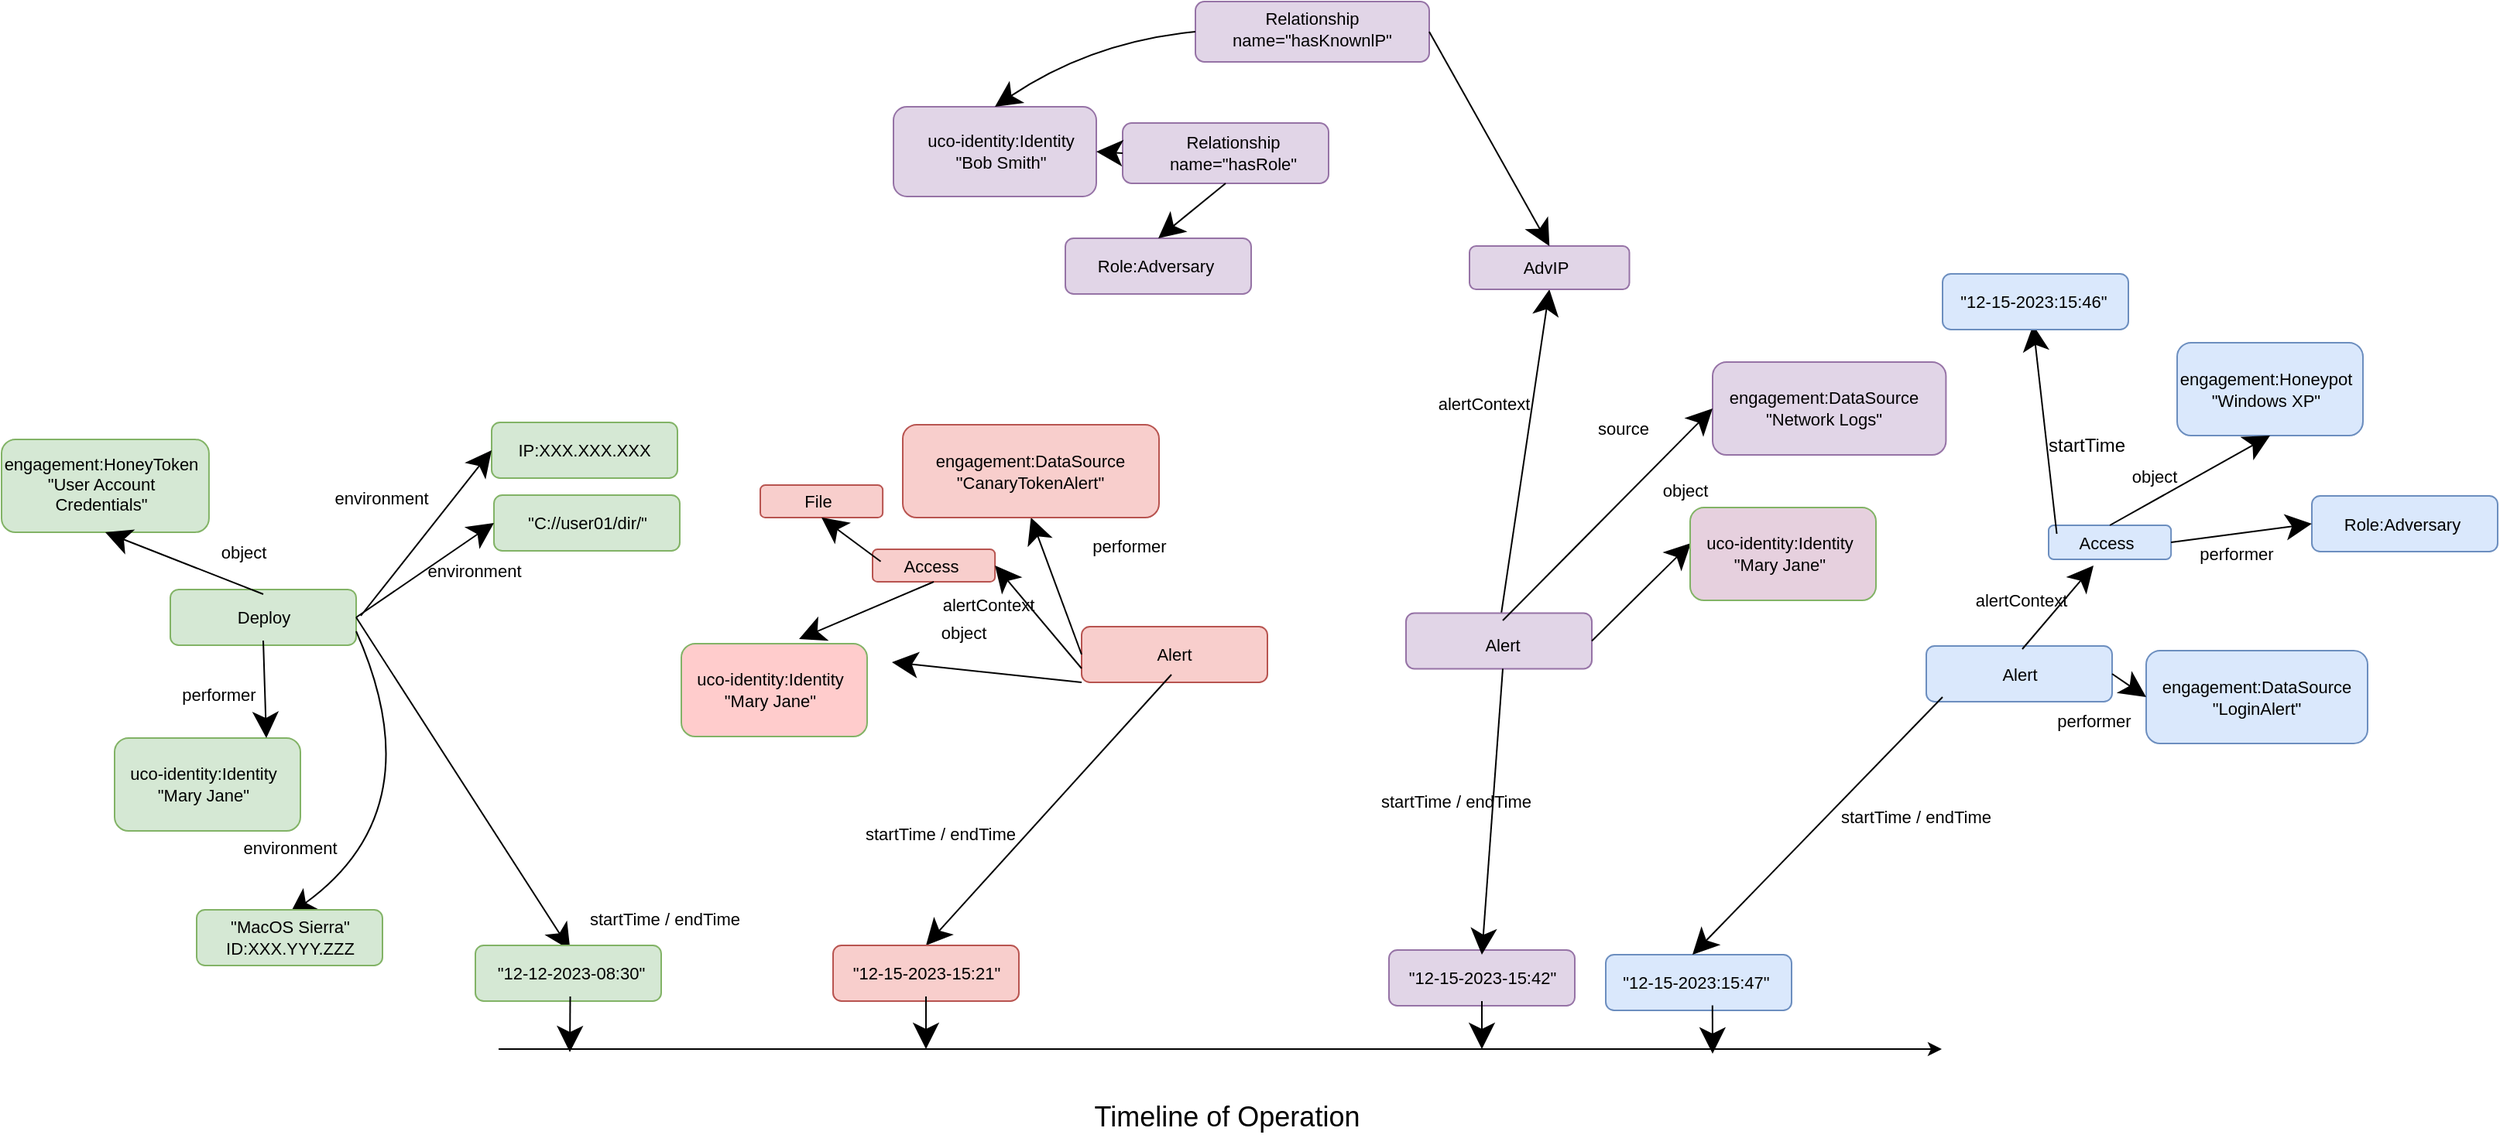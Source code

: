 <mxfile version="20.8.16" type="device"><diagram id="aPZponwk-CAp5cWYtt7y" name="Page-2"><mxGraphModel dx="2090" dy="1339" grid="0" gridSize="10" guides="1" tooltips="1" connect="1" arrows="1" fold="1" page="0" pageScale="1" pageWidth="850" pageHeight="1100" math="0" shadow="0"><root><mxCell id="0"/><mxCell id="1" parent="0"/><mxCell id="P7vZvqW4n4S7l9zOYLdS-189" value="" style="rounded=1;whiteSpace=wrap;html=1;fontSize=11;fillColor=#dae8fc;strokeColor=#6c8ebf;" parent="1" vertex="1"><mxGeometry x="590" y="16.5" width="143" height="60" as="geometry"/></mxCell><mxCell id="P7vZvqW4n4S7l9zOYLdS-193" value="" style="rounded=1;whiteSpace=wrap;html=1;fontSize=11;fillColor=#dae8fc;strokeColor=#6c8ebf;" parent="1" vertex="1"><mxGeometry x="448" y="13.5" width="120" height="36" as="geometry"/></mxCell><mxCell id="P7vZvqW4n4S7l9zOYLdS-76" value="" style="group" parent="1" vertex="1" connectable="0"><mxGeometry x="-795" y="-120" width="144" height="60" as="geometry"/></mxCell><mxCell id="P7vZvqW4n4S7l9zOYLdS-77" value="" style="rounded=1;whiteSpace=wrap;html=1;fontSize=11;fillColor=#d5e8d4;strokeColor=#82b366;" parent="P7vZvqW4n4S7l9zOYLdS-76" vertex="1"><mxGeometry width="133.953" height="60" as="geometry"/></mxCell><mxCell id="P7vZvqW4n4S7l9zOYLdS-78" value="&lt;div&gt;engagement:HoneyToken&lt;/div&gt;&lt;div&gt;&quot;User Account Credentials&quot;&lt;br&gt;&lt;/div&gt;" style="text;html=1;strokeColor=none;fillColor=none;align=center;verticalAlign=middle;whiteSpace=wrap;rounded=0;fontSize=11;" parent="P7vZvqW4n4S7l9zOYLdS-76" vertex="1"><mxGeometry x="8.93" y="15" width="110.512" height="28" as="geometry"/></mxCell><mxCell id="P7vZvqW4n4S7l9zOYLdS-88" value="" style="group" parent="1" vertex="1" connectable="0"><mxGeometry x="-722" y="73" width="129" height="60" as="geometry"/></mxCell><mxCell id="P7vZvqW4n4S7l9zOYLdS-89" value="" style="rounded=1;whiteSpace=wrap;html=1;fontSize=11;fillColor=#d5e8d4;strokeColor=#82b366;" parent="P7vZvqW4n4S7l9zOYLdS-88" vertex="1"><mxGeometry width="120" height="60" as="geometry"/></mxCell><mxCell id="P7vZvqW4n4S7l9zOYLdS-90" value="&lt;div&gt;uco-identity:Identity&lt;/div&gt;&lt;div&gt;&quot;Mary Jane&quot;&lt;br&gt;&lt;/div&gt;" style="text;html=1;strokeColor=none;fillColor=none;align=center;verticalAlign=middle;whiteSpace=wrap;rounded=0;fontSize=11;" parent="P7vZvqW4n4S7l9zOYLdS-88" vertex="1"><mxGeometry x="8" y="15" width="99" height="30" as="geometry"/></mxCell><mxCell id="P7vZvqW4n4S7l9zOYLdS-106" value="" style="rounded=1;whiteSpace=wrap;html=1;fontSize=11;fillColor=#d5e8d4;strokeColor=#82b366;" parent="1" vertex="1"><mxGeometry x="-686" y="-23" width="120" height="36" as="geometry"/></mxCell><mxCell id="P7vZvqW4n4S7l9zOYLdS-107" value="Deploy" style="text;html=1;strokeColor=none;fillColor=none;align=center;verticalAlign=middle;whiteSpace=wrap;rounded=0;fontSize=11;" parent="1" vertex="1"><mxGeometry x="-675.5" y="-20" width="99" height="30" as="geometry"/></mxCell><mxCell id="P7vZvqW4n4S7l9zOYLdS-108" value="" style="endArrow=classic;html=1;rounded=0;fontSize=11;startSize=14;endSize=14;sourcePerimeterSpacing=8;targetPerimeterSpacing=8;curved=1;exitX=0.5;exitY=1;exitDx=0;exitDy=0;entryX=0.5;entryY=0;entryDx=0;entryDy=0;" parent="1" source="P7vZvqW4n4S7l9zOYLdS-107" edge="1"><mxGeometry width="50" height="50" relative="1" as="geometry"><mxPoint x="-771" y="83" as="sourcePoint"/><mxPoint x="-624" y="73" as="targetPoint"/></mxGeometry></mxCell><mxCell id="P7vZvqW4n4S7l9zOYLdS-110" value="performer" style="text;html=1;align=center;verticalAlign=middle;resizable=0;points=[];autosize=1;strokeColor=none;fillColor=none;fontSize=11;" parent="1" vertex="1"><mxGeometry x="-689" y="32" width="68" height="25" as="geometry"/></mxCell><mxCell id="P7vZvqW4n4S7l9zOYLdS-111" value="" style="endArrow=classic;html=1;rounded=0;fontSize=11;startSize=14;endSize=14;sourcePerimeterSpacing=8;targetPerimeterSpacing=8;curved=1;exitX=0.5;exitY=0;exitDx=0;exitDy=0;entryX=0.5;entryY=1;entryDx=0;entryDy=0;" parent="1" source="P7vZvqW4n4S7l9zOYLdS-107" target="P7vZvqW4n4S7l9zOYLdS-77" edge="1"><mxGeometry width="50" height="50" relative="1" as="geometry"><mxPoint x="-616" y="20" as="sourcePoint"/><mxPoint x="-665" y="-145" as="targetPoint"/></mxGeometry></mxCell><mxCell id="P7vZvqW4n4S7l9zOYLdS-112" value="object" style="text;html=1;align=center;verticalAlign=middle;resizable=0;points=[];autosize=1;strokeColor=none;fillColor=none;fontSize=11;" parent="1" vertex="1"><mxGeometry x="-663" y="-60" width="48" height="25" as="geometry"/></mxCell><mxCell id="P7vZvqW4n4S7l9zOYLdS-131" value="" style="rounded=1;whiteSpace=wrap;html=1;fontSize=11;fillColor=#f8cecc;strokeColor=#b85450;" parent="1" vertex="1"><mxGeometry x="-97.5" y="1" width="120" height="36" as="geometry"/></mxCell><mxCell id="P7vZvqW4n4S7l9zOYLdS-132" value="Alert" style="text;html=1;strokeColor=none;fillColor=none;align=center;verticalAlign=middle;whiteSpace=wrap;rounded=0;fontSize=11;" parent="1" vertex="1"><mxGeometry x="-87" y="4" width="99" height="30" as="geometry"/></mxCell><mxCell id="P7vZvqW4n4S7l9zOYLdS-134" value="" style="endArrow=classic;html=1;rounded=0;fontSize=11;startSize=14;endSize=14;sourcePerimeterSpacing=8;targetPerimeterSpacing=8;curved=1;exitX=0;exitY=0.5;exitDx=0;exitDy=0;entryX=0.5;entryY=1;entryDx=0;entryDy=0;" parent="1" source="P7vZvqW4n4S7l9zOYLdS-131" target="P7vZvqW4n4S7l9zOYLdS-137" edge="1"><mxGeometry width="50" height="50" relative="1" as="geometry"><mxPoint x="104.5" y="17" as="sourcePoint"/><mxPoint x="-122.5" y="-32" as="targetPoint"/></mxGeometry></mxCell><mxCell id="P7vZvqW4n4S7l9zOYLdS-135" value="performer" style="text;html=1;align=center;verticalAlign=middle;resizable=0;points=[];autosize=1;strokeColor=none;fillColor=none;fontSize=11;" parent="1" vertex="1"><mxGeometry x="-101.5" y="-64" width="68" height="25" as="geometry"/></mxCell><mxCell id="P7vZvqW4n4S7l9zOYLdS-136" value="" style="group" parent="1" vertex="1" connectable="0"><mxGeometry x="-213" y="-129.5" width="165.5" height="60" as="geometry"/></mxCell><mxCell id="P7vZvqW4n4S7l9zOYLdS-137" value="" style="rounded=1;whiteSpace=wrap;html=1;fontSize=11;fillColor=#f8cecc;strokeColor=#b85450;" parent="P7vZvqW4n4S7l9zOYLdS-136" vertex="1"><mxGeometry width="165.5" height="60" as="geometry"/></mxCell><mxCell id="P7vZvqW4n4S7l9zOYLdS-138" value="&lt;div&gt;engagement:DataSource&lt;/div&gt;&lt;div&gt;&quot;CanaryTokenAlert&quot;&lt;br&gt;&lt;/div&gt;" style="text;html=1;strokeColor=none;fillColor=none;align=center;verticalAlign=middle;whiteSpace=wrap;rounded=0;fontSize=11;" parent="P7vZvqW4n4S7l9zOYLdS-136" vertex="1"><mxGeometry x="27.017" y="15" width="111.459" height="30" as="geometry"/></mxCell><mxCell id="P7vZvqW4n4S7l9zOYLdS-139" value="" style="endArrow=classic;html=1;rounded=0;fontSize=11;startSize=14;endSize=14;sourcePerimeterSpacing=8;targetPerimeterSpacing=8;curved=1;entryX=1;entryY=0.5;entryDx=0;entryDy=0;exitX=0;exitY=1;exitDx=0;exitDy=0;" parent="1" source="P7vZvqW4n4S7l9zOYLdS-131" edge="1"><mxGeometry width="50" height="50" relative="1" as="geometry"><mxPoint x="-59.5" y="-11" as="sourcePoint"/><mxPoint x="-220" y="24" as="targetPoint"/></mxGeometry></mxCell><mxCell id="P7vZvqW4n4S7l9zOYLdS-142" value="object" style="text;html=1;align=center;verticalAlign=middle;resizable=0;points=[];autosize=1;strokeColor=none;fillColor=none;fontSize=11;" parent="1" vertex="1"><mxGeometry x="-198.5" y="-8" width="48" height="25" as="geometry"/></mxCell><mxCell id="P7vZvqW4n4S7l9zOYLdS-165" value="" style="endArrow=classic;html=1;rounded=0;fontSize=11;startSize=14;endSize=14;sourcePerimeterSpacing=8;targetPerimeterSpacing=8;curved=1;entryX=0.5;entryY=1;entryDx=0;entryDy=0;" parent="1" target="P7vZvqW4n4S7l9zOYLdS-159" edge="1"><mxGeometry width="50" height="50" relative="1" as="geometry"><mxPoint x="173" y="-4" as="sourcePoint"/><mxPoint x="668" y="-503" as="targetPoint"/></mxGeometry></mxCell><mxCell id="P7vZvqW4n4S7l9zOYLdS-172" value="alertContext" style="text;html=1;align=center;verticalAlign=middle;resizable=0;points=[];autosize=1;strokeColor=none;fillColor=none;fontSize=11;" parent="1" vertex="1"><mxGeometry x="122" y="-156" width="79" height="25" as="geometry"/></mxCell><mxCell id="P7vZvqW4n4S7l9zOYLdS-113" value="" style="group" parent="1" vertex="1" connectable="0"><mxGeometry x="610" y="-182.5" width="129" height="60" as="geometry"/></mxCell><mxCell id="P7vZvqW4n4S7l9zOYLdS-114" value="" style="rounded=1;whiteSpace=wrap;html=1;fontSize=11;fillColor=#dae8fc;strokeColor=#6c8ebf;" parent="P7vZvqW4n4S7l9zOYLdS-113" vertex="1"><mxGeometry width="120" height="60" as="geometry"/></mxCell><mxCell id="P7vZvqW4n4S7l9zOYLdS-115" value="&lt;div&gt;engagement:Honeypot&lt;/div&gt;&lt;div&gt;&quot;Windows XP&quot;&lt;br&gt;&lt;/div&gt;" style="text;html=1;strokeColor=none;fillColor=none;align=center;verticalAlign=middle;whiteSpace=wrap;rounded=0;fontSize=11;" parent="P7vZvqW4n4S7l9zOYLdS-113" vertex="1"><mxGeometry x="8" y="15" width="99" height="30" as="geometry"/></mxCell><mxCell id="P7vZvqW4n4S7l9zOYLdS-190" value="&lt;div&gt;engagement:DataSource&lt;/div&gt;&lt;div&gt;&quot;LoginAlert&quot;&lt;br&gt;&lt;/div&gt;" style="text;html=1;strokeColor=none;fillColor=none;align=center;verticalAlign=middle;whiteSpace=wrap;rounded=0;fontSize=11;" parent="1" vertex="1"><mxGeometry x="612" y="31.5" width="99" height="30" as="geometry"/></mxCell><mxCell id="P7vZvqW4n4S7l9zOYLdS-195" value="" style="endArrow=classic;html=1;rounded=0;fontSize=11;startSize=14;endSize=14;sourcePerimeterSpacing=8;targetPerimeterSpacing=8;curved=1;exitX=1;exitY=0.5;exitDx=0;exitDy=0;entryX=0;entryY=0.5;entryDx=0;entryDy=0;" parent="1" source="P7vZvqW4n4S7l9zOYLdS-193" target="P7vZvqW4n4S7l9zOYLdS-189" edge="1"><mxGeometry width="50" height="50" relative="1" as="geometry"><mxPoint x="342" y="45.5" as="sourcePoint"/><mxPoint x="424.04" y="97.5" as="targetPoint"/></mxGeometry></mxCell><mxCell id="P7vZvqW4n4S7l9zOYLdS-196" value="" style="endArrow=classic;html=1;rounded=0;fontSize=11;startSize=14;endSize=14;sourcePerimeterSpacing=8;targetPerimeterSpacing=8;curved=1;" parent="1" edge="1"><mxGeometry width="50" height="50" relative="1" as="geometry"><mxPoint x="510" y="15.5" as="sourcePoint"/><mxPoint x="556" y="-38.5" as="targetPoint"/></mxGeometry></mxCell><mxCell id="P7vZvqW4n4S7l9zOYLdS-194" value="Alert" style="text;html=1;strokeColor=none;fillColor=none;align=center;verticalAlign=middle;whiteSpace=wrap;rounded=0;fontSize=11;" parent="1" vertex="1"><mxGeometry x="458.5" y="16.5" width="99" height="30" as="geometry"/></mxCell><mxCell id="P7vZvqW4n4S7l9zOYLdS-199" value="alertContext" style="text;html=1;align=center;verticalAlign=middle;resizable=0;points=[];autosize=1;strokeColor=none;fillColor=none;fontSize=11;" parent="1" vertex="1"><mxGeometry x="469" y="-28.5" width="79" height="25" as="geometry"/></mxCell><mxCell id="P7vZvqW4n4S7l9zOYLdS-205" value="performer" style="text;html=1;align=center;verticalAlign=middle;resizable=0;points=[];autosize=1;strokeColor=none;fillColor=none;fontSize=11;" parent="1" vertex="1"><mxGeometry x="522" y="49.5" width="68" height="25" as="geometry"/></mxCell><mxCell id="P7vZvqW4n4S7l9zOYLdS-209" value="" style="group" parent="1" vertex="1" connectable="0"><mxGeometry x="527" y="-64.5" width="85" height="22" as="geometry"/></mxCell><mxCell id="P7vZvqW4n4S7l9zOYLdS-210" value="" style="rounded=1;whiteSpace=wrap;html=1;fontSize=11;fillColor=#dae8fc;strokeColor=#6c8ebf;" parent="P7vZvqW4n4S7l9zOYLdS-209" vertex="1"><mxGeometry width="79.07" height="22" as="geometry"/></mxCell><mxCell id="P7vZvqW4n4S7l9zOYLdS-211" value="Access" style="text;html=1;strokeColor=none;fillColor=none;align=center;verticalAlign=middle;whiteSpace=wrap;rounded=0;fontSize=11;" parent="P7vZvqW4n4S7l9zOYLdS-209" vertex="1"><mxGeometry x="5.271" y="5.5" width="65.233" height="11" as="geometry"/></mxCell><mxCell id="P7vZvqW4n4S7l9zOYLdS-213" value="" style="endArrow=classic;html=1;rounded=0;fontSize=11;startSize=14;endSize=14;sourcePerimeterSpacing=8;targetPerimeterSpacing=8;curved=1;exitX=0.5;exitY=0;exitDx=0;exitDy=0;entryX=0.5;entryY=1;entryDx=0;entryDy=0;" parent="1" source="P7vZvqW4n4S7l9zOYLdS-210" target="P7vZvqW4n4S7l9zOYLdS-114" edge="1"><mxGeometry width="50" height="50" relative="1" as="geometry"><mxPoint x="520" y="25.5" as="sourcePoint"/><mxPoint x="566" y="-28.5" as="targetPoint"/></mxGeometry></mxCell><mxCell id="P7vZvqW4n4S7l9zOYLdS-214" value="object" style="text;html=1;align=center;verticalAlign=middle;resizable=0;points=[];autosize=1;strokeColor=none;fillColor=none;fontSize=11;" parent="1" vertex="1"><mxGeometry x="571" y="-108.5" width="48" height="25" as="geometry"/></mxCell><mxCell id="P7vZvqW4n4S7l9zOYLdS-215" value="performer" style="text;html=1;align=center;verticalAlign=middle;resizable=0;points=[];autosize=1;strokeColor=none;fillColor=none;fontSize=11;" parent="1" vertex="1"><mxGeometry x="613.5" y="-58.5" width="68" height="25" as="geometry"/></mxCell><mxCell id="P7vZvqW4n4S7l9zOYLdS-217" value="" style="rounded=1;whiteSpace=wrap;html=1;fontSize=11;fillColor=#dae8fc;strokeColor=#6c8ebf;" parent="1" vertex="1"><mxGeometry x="697" y="-83.5" width="120" height="36" as="geometry"/></mxCell><mxCell id="P7vZvqW4n4S7l9zOYLdS-218" value="&lt;div&gt;Role:Adversary&lt;br&gt;&lt;/div&gt;" style="text;html=1;strokeColor=none;fillColor=none;align=center;verticalAlign=middle;whiteSpace=wrap;rounded=0;fontSize=11;" parent="1" vertex="1"><mxGeometry x="706" y="-80.5" width="99" height="30" as="geometry"/></mxCell><mxCell id="P7vZvqW4n4S7l9zOYLdS-219" value="" style="endArrow=classic;html=1;rounded=0;fontSize=11;startSize=14;endSize=14;sourcePerimeterSpacing=8;targetPerimeterSpacing=8;curved=1;entryX=0;entryY=0.5;entryDx=0;entryDy=0;exitX=1;exitY=0.5;exitDx=0;exitDy=0;" parent="1" source="P7vZvqW4n4S7l9zOYLdS-210" target="P7vZvqW4n4S7l9zOYLdS-217" edge="1"><mxGeometry width="50" height="50" relative="1" as="geometry"><mxPoint x="576.535" y="-54.5" as="sourcePoint"/><mxPoint x="680" y="-112.5" as="targetPoint"/></mxGeometry></mxCell><mxCell id="P7vZvqW4n4S7l9zOYLdS-221" value="" style="group" parent="1" vertex="1" connectable="0"><mxGeometry x="-232.5" y="-49" width="85" height="21" as="geometry"/></mxCell><mxCell id="P7vZvqW4n4S7l9zOYLdS-222" value="" style="rounded=1;whiteSpace=wrap;html=1;fontSize=11;fillColor=#f8cecc;strokeColor=#b85450;" parent="P7vZvqW4n4S7l9zOYLdS-221" vertex="1"><mxGeometry width="79.07" height="21" as="geometry"/></mxCell><mxCell id="P7vZvqW4n4S7l9zOYLdS-223" value="Access" style="text;html=1;strokeColor=none;fillColor=none;align=center;verticalAlign=middle;whiteSpace=wrap;rounded=0;fontSize=11;" parent="P7vZvqW4n4S7l9zOYLdS-221" vertex="1"><mxGeometry x="5.271" y="5.25" width="65.233" height="10.5" as="geometry"/></mxCell><mxCell id="P7vZvqW4n4S7l9zOYLdS-224" value="" style="endArrow=classic;html=1;rounded=0;fontSize=11;startSize=14;endSize=14;sourcePerimeterSpacing=8;targetPerimeterSpacing=8;curved=1;exitX=0;exitY=0.75;exitDx=0;exitDy=0;entryX=1;entryY=0.5;entryDx=0;entryDy=0;" parent="1" source="P7vZvqW4n4S7l9zOYLdS-131" target="P7vZvqW4n4S7l9zOYLdS-222" edge="1"><mxGeometry width="50" height="50" relative="1" as="geometry"><mxPoint x="-49" y="-6" as="sourcePoint"/><mxPoint x="-1.5" y="-61" as="targetPoint"/></mxGeometry></mxCell><mxCell id="P7vZvqW4n4S7l9zOYLdS-225" value="alertContext" style="text;html=1;align=center;verticalAlign=middle;resizable=0;points=[];autosize=1;strokeColor=none;fillColor=none;fontSize=11;" parent="1" vertex="1"><mxGeometry x="-197.5" y="-26" width="79" height="25" as="geometry"/></mxCell><mxCell id="P7vZvqW4n4S7l9zOYLdS-226" value="" style="endArrow=classic;html=1;rounded=0;fontSize=11;startSize=14;endSize=14;sourcePerimeterSpacing=8;targetPerimeterSpacing=8;curved=1;exitX=0.5;exitY=1;exitDx=0;exitDy=0;entryX=0.5;entryY=0;entryDx=0;entryDy=0;" parent="1" source="P7vZvqW4n4S7l9zOYLdS-222" edge="1"><mxGeometry width="50" height="50" relative="1" as="geometry"><mxPoint x="-49" y="3" as="sourcePoint"/><mxPoint x="-280" y="9" as="targetPoint"/></mxGeometry></mxCell><mxCell id="P7vZvqW4n4S7l9zOYLdS-228" value="" style="group" parent="1" vertex="1" connectable="0"><mxGeometry x="-305" y="-90.5" width="85" height="21" as="geometry"/></mxCell><mxCell id="P7vZvqW4n4S7l9zOYLdS-229" value="" style="rounded=1;whiteSpace=wrap;html=1;fontSize=11;fillColor=#f8cecc;strokeColor=#b85450;" parent="P7vZvqW4n4S7l9zOYLdS-228" vertex="1"><mxGeometry width="79.07" height="21" as="geometry"/></mxCell><mxCell id="P7vZvqW4n4S7l9zOYLdS-230" value="File" style="text;html=1;strokeColor=none;fillColor=none;align=center;verticalAlign=middle;whiteSpace=wrap;rounded=0;fontSize=11;" parent="P7vZvqW4n4S7l9zOYLdS-228" vertex="1"><mxGeometry x="5.271" y="5.25" width="65.233" height="10.5" as="geometry"/></mxCell><mxCell id="P7vZvqW4n4S7l9zOYLdS-231" value="" style="endArrow=classic;html=1;rounded=0;fontSize=11;startSize=14;endSize=14;sourcePerimeterSpacing=8;targetPerimeterSpacing=8;curved=1;exitX=0;exitY=0.25;exitDx=0;exitDy=0;entryX=0.5;entryY=1;entryDx=0;entryDy=0;" parent="1" source="P7vZvqW4n4S7l9zOYLdS-223" target="P7vZvqW4n4S7l9zOYLdS-229" edge="1"><mxGeometry width="50" height="50" relative="1" as="geometry"><mxPoint x="-182.965" y="-18" as="sourcePoint"/><mxPoint x="-270" y="19" as="targetPoint"/></mxGeometry></mxCell><mxCell id="-eIWVSvZbbvn5DmhgD2t-2" value="" style="endArrow=classic;html=1;rounded=0;fontSize=11;startSize=14;endSize=14;sourcePerimeterSpacing=8;targetPerimeterSpacing=8;curved=1;exitX=1;exitY=0.5;exitDx=0;exitDy=0;entryX=0.5;entryY=0;entryDx=0;entryDy=0;" parent="1" source="P7vZvqW4n4S7l9zOYLdS-106" target="-eIWVSvZbbvn5DmhgD2t-10" edge="1"><mxGeometry width="50" height="50" relative="1" as="geometry"><mxPoint x="-616" y="20" as="sourcePoint"/><mxPoint x="-479" y="50" as="targetPoint"/></mxGeometry></mxCell><mxCell id="-eIWVSvZbbvn5DmhgD2t-3" value="startTime / endTime" style="text;html=1;align=center;verticalAlign=middle;resizable=0;points=[];autosize=1;strokeColor=none;fillColor=none;fontSize=11;" parent="1" vertex="1"><mxGeometry x="-426" y="177" width="117" height="25" as="geometry"/></mxCell><mxCell id="-eIWVSvZbbvn5DmhgD2t-9" value="" style="rounded=1;whiteSpace=wrap;html=1;fontSize=11;fillColor=#d5e8d4;strokeColor=#82b366;" parent="1" vertex="1"><mxGeometry x="-489" y="207" width="120" height="36" as="geometry"/></mxCell><mxCell id="-eIWVSvZbbvn5DmhgD2t-10" value="&quot;12-12-2023-08:30&quot;" style="text;html=1;strokeColor=none;fillColor=none;align=center;verticalAlign=middle;whiteSpace=wrap;rounded=0;fontSize=11;" parent="1" vertex="1"><mxGeometry x="-478.5" y="210" width="101.5" height="30" as="geometry"/></mxCell><mxCell id="-eIWVSvZbbvn5DmhgD2t-11" value="" style="rounded=1;whiteSpace=wrap;html=1;fontSize=11;fillColor=#d5e8d4;strokeColor=#82b366;" parent="1" vertex="1"><mxGeometry x="-478.5" y="-131" width="120" height="36" as="geometry"/></mxCell><mxCell id="-eIWVSvZbbvn5DmhgD2t-12" value="IP:XXX.XXX.XXX" style="text;html=1;strokeColor=none;fillColor=none;align=center;verticalAlign=middle;whiteSpace=wrap;rounded=0;fontSize=11;" parent="1" vertex="1"><mxGeometry x="-468" y="-128" width="99" height="30" as="geometry"/></mxCell><mxCell id="-eIWVSvZbbvn5DmhgD2t-13" value="" style="endArrow=classic;html=1;rounded=0;fontSize=11;startSize=14;endSize=14;sourcePerimeterSpacing=8;targetPerimeterSpacing=8;curved=1;entryX=0;entryY=0.5;entryDx=0;entryDy=0;" parent="1" target="-eIWVSvZbbvn5DmhgD2t-11" edge="1"><mxGeometry width="50" height="50" relative="1" as="geometry"><mxPoint x="-563" y="-6" as="sourcePoint"/><mxPoint x="-440" y="67" as="targetPoint"/></mxGeometry></mxCell><mxCell id="-eIWVSvZbbvn5DmhgD2t-14" value="environment" style="text;html=1;align=center;verticalAlign=middle;resizable=0;points=[];autosize=1;strokeColor=none;fillColor=none;fontSize=11;" parent="1" vertex="1"><mxGeometry x="-590" y="-95" width="80" height="25" as="geometry"/></mxCell><mxCell id="-eIWVSvZbbvn5DmhgD2t-16" value="" style="rounded=1;whiteSpace=wrap;html=1;fontSize=11;fillColor=#d5e8d4;strokeColor=#82b366;" parent="1" vertex="1"><mxGeometry x="-477" y="-84" width="120" height="36" as="geometry"/></mxCell><mxCell id="-eIWVSvZbbvn5DmhgD2t-17" value="&quot;C://user01/dir/&quot;" style="text;html=1;strokeColor=none;fillColor=none;align=center;verticalAlign=middle;whiteSpace=wrap;rounded=0;fontSize=11;" parent="1" vertex="1"><mxGeometry x="-466.5" y="-81" width="99" height="30" as="geometry"/></mxCell><mxCell id="-eIWVSvZbbvn5DmhgD2t-18" value="" style="endArrow=classic;html=1;rounded=0;fontSize=11;startSize=14;endSize=14;sourcePerimeterSpacing=8;targetPerimeterSpacing=8;curved=1;entryX=0;entryY=0.5;entryDx=0;entryDy=0;exitX=1;exitY=0.5;exitDx=0;exitDy=0;" parent="1" source="P7vZvqW4n4S7l9zOYLdS-106" target="-eIWVSvZbbvn5DmhgD2t-16" edge="1"><mxGeometry width="50" height="50" relative="1" as="geometry"><mxPoint x="-553" y="4" as="sourcePoint"/><mxPoint x="-468.5" y="-103" as="targetPoint"/></mxGeometry></mxCell><mxCell id="-eIWVSvZbbvn5DmhgD2t-19" value="environment" style="text;html=1;align=center;verticalAlign=middle;resizable=0;points=[];autosize=1;strokeColor=none;fillColor=none;fontSize=11;" parent="1" vertex="1"><mxGeometry x="-530" y="-48" width="80" height="25" as="geometry"/></mxCell><mxCell id="-eIWVSvZbbvn5DmhgD2t-21" value="" style="endArrow=classic;html=1;rounded=0;fontSize=11;startSize=14;endSize=14;targetPerimeterSpacing=8;curved=1;exitX=1;exitY=0.75;exitDx=0;exitDy=0;startArrow=none;entryX=0.5;entryY=0;entryDx=0;entryDy=0;" parent="1" source="P7vZvqW4n4S7l9zOYLdS-106" target="-eIWVSvZbbvn5DmhgD2t-26" edge="1"><mxGeometry width="50" height="50" relative="1" as="geometry"><mxPoint x="-556" y="5" as="sourcePoint"/><mxPoint x="-504" y="111" as="targetPoint"/><Array as="points"><mxPoint x="-515" y="119"/></Array></mxGeometry></mxCell><mxCell id="-eIWVSvZbbvn5DmhgD2t-25" value="" style="rounded=1;whiteSpace=wrap;html=1;fontSize=11;fillColor=#d5e8d4;strokeColor=#82b366;" parent="1" vertex="1"><mxGeometry x="-669" y="184" width="120" height="36" as="geometry"/></mxCell><mxCell id="-eIWVSvZbbvn5DmhgD2t-26" value="&lt;div&gt;&quot;MacOS Sierra&quot;&lt;/div&gt;&lt;div&gt;ID:XXX.YYY.ZZZ&lt;br&gt;&lt;/div&gt;" style="text;html=1;strokeColor=none;fillColor=none;align=center;verticalAlign=middle;whiteSpace=wrap;rounded=0;fontSize=11;" parent="1" vertex="1"><mxGeometry x="-658.5" y="187" width="99" height="30" as="geometry"/></mxCell><mxCell id="-eIWVSvZbbvn5DmhgD2t-27" value="environment" style="text;html=1;align=center;verticalAlign=middle;resizable=0;points=[];autosize=1;strokeColor=none;fillColor=none;fontSize=11;" parent="1" vertex="1"><mxGeometry x="-649" y="131" width="80" height="25" as="geometry"/></mxCell><mxCell id="-eIWVSvZbbvn5DmhgD2t-30" value="startTime / endTime" style="text;html=1;align=center;verticalAlign=middle;resizable=0;points=[];autosize=1;strokeColor=none;fillColor=none;fontSize=11;" parent="1" vertex="1"><mxGeometry x="-247.5" y="122" width="117" height="25" as="geometry"/></mxCell><mxCell id="-eIWVSvZbbvn5DmhgD2t-31" value="" style="endArrow=classic;html=1;rounded=0;fontSize=11;startSize=14;endSize=14;sourcePerimeterSpacing=8;targetPerimeterSpacing=8;curved=1;entryX=0.5;entryY=0;entryDx=0;entryDy=0;" parent="1" target="-eIWVSvZbbvn5DmhgD2t-35" edge="1"><mxGeometry width="50" height="50" relative="1" as="geometry"><mxPoint x="-39.5" y="32" as="sourcePoint"/><mxPoint x="-26.5" y="67" as="targetPoint"/></mxGeometry></mxCell><mxCell id="-eIWVSvZbbvn5DmhgD2t-35" value="" style="rounded=1;whiteSpace=wrap;html=1;fontSize=11;fillColor=#f8cecc;strokeColor=#b85450;" parent="1" vertex="1"><mxGeometry x="-258" y="207" width="120" height="36" as="geometry"/></mxCell><mxCell id="-eIWVSvZbbvn5DmhgD2t-36" value="&quot;12-15-2023-15:21&quot;" style="text;html=1;strokeColor=none;fillColor=none;align=center;verticalAlign=middle;whiteSpace=wrap;rounded=0;fontSize=11;" parent="1" vertex="1"><mxGeometry x="-247.5" y="210" width="99" height="30" as="geometry"/></mxCell><mxCell id="P7vZvqW4n4S7l9zOYLdS-65" value="" style="group" parent="1" vertex="1" connectable="0"><mxGeometry x="-71" y="-324.5" width="133" height="39" as="geometry"/></mxCell><mxCell id="P7vZvqW4n4S7l9zOYLdS-66" value="" style="rounded=1;whiteSpace=wrap;html=1;fontSize=11;fillColor=#e1d5e7;strokeColor=#9673a6;" parent="P7vZvqW4n4S7l9zOYLdS-65" vertex="1"><mxGeometry width="133" height="39" as="geometry"/></mxCell><mxCell id="P7vZvqW4n4S7l9zOYLdS-67" value="&lt;div&gt;Relationship&lt;/div&gt;&lt;div&gt;name=&quot;hasRole&quot;&lt;br&gt;&lt;/div&gt;" style="text;html=1;strokeColor=none;fillColor=none;align=center;verticalAlign=middle;whiteSpace=wrap;rounded=0;fontSize=11;" parent="P7vZvqW4n4S7l9zOYLdS-65" vertex="1"><mxGeometry x="20" y="10.95" width="103" height="17.1" as="geometry"/></mxCell><mxCell id="P7vZvqW4n4S7l9zOYLdS-69" value="" style="rounded=1;whiteSpace=wrap;html=1;fontSize=11;fillColor=#e1d5e7;strokeColor=#9673a6;" parent="1" vertex="1"><mxGeometry x="-108" y="-250" width="120" height="36" as="geometry"/></mxCell><mxCell id="P7vZvqW4n4S7l9zOYLdS-70" value="&lt;div&gt;Role:Adversary&lt;br&gt;&lt;/div&gt;" style="text;html=1;strokeColor=none;fillColor=none;align=center;verticalAlign=middle;whiteSpace=wrap;rounded=0;fontSize=11;" parent="1" vertex="1"><mxGeometry x="-99" y="-247" width="99" height="30" as="geometry"/></mxCell><mxCell id="P7vZvqW4n4S7l9zOYLdS-71" value="" style="group" parent="1" vertex="1" connectable="0"><mxGeometry x="-219" y="-335" width="131" height="60" as="geometry"/></mxCell><mxCell id="P7vZvqW4n4S7l9zOYLdS-72" value="" style="rounded=1;whiteSpace=wrap;html=1;fontSize=11;fillColor=#e1d5e7;strokeColor=#9673a6;" parent="P7vZvqW4n4S7l9zOYLdS-71" vertex="1"><mxGeometry width="131" height="58" as="geometry"/></mxCell><mxCell id="P7vZvqW4n4S7l9zOYLdS-73" value="&lt;div&gt;uco-identity:Identity&lt;/div&gt;&lt;div&gt;&quot;Bob Smith&quot;&lt;br&gt;&lt;/div&gt;" style="text;html=1;strokeColor=none;fillColor=none;align=center;verticalAlign=middle;whiteSpace=wrap;rounded=0;fontSize=11;" parent="P7vZvqW4n4S7l9zOYLdS-71" vertex="1"><mxGeometry x="20" y="14" width="99" height="30" as="geometry"/></mxCell><mxCell id="P7vZvqW4n4S7l9zOYLdS-74" value="" style="endArrow=classic;html=1;rounded=0;fontSize=11;startSize=14;endSize=14;sourcePerimeterSpacing=8;targetPerimeterSpacing=8;curved=1;exitX=0;exitY=0.5;exitDx=0;exitDy=0;entryX=1;entryY=0.5;entryDx=0;entryDy=0;" parent="1" source="P7vZvqW4n4S7l9zOYLdS-66" target="P7vZvqW4n4S7l9zOYLdS-72" edge="1"><mxGeometry width="50" height="50" relative="1" as="geometry"><mxPoint x="255" y="-147" as="sourcePoint"/><mxPoint x="190" y="-101" as="targetPoint"/></mxGeometry></mxCell><mxCell id="P7vZvqW4n4S7l9zOYLdS-75" value="" style="endArrow=classic;html=1;rounded=0;fontSize=11;startSize=14;endSize=14;sourcePerimeterSpacing=8;targetPerimeterSpacing=8;curved=1;exitX=0.5;exitY=1;exitDx=0;exitDy=0;entryX=0.5;entryY=0;entryDx=0;entryDy=0;" parent="1" source="P7vZvqW4n4S7l9zOYLdS-66" target="P7vZvqW4n4S7l9zOYLdS-69" edge="1"><mxGeometry width="50" height="50" relative="1" as="geometry"><mxPoint x="265" y="-137" as="sourcePoint"/><mxPoint x="200" y="-91" as="targetPoint"/></mxGeometry></mxCell><mxCell id="P7vZvqW4n4S7l9zOYLdS-158" value="" style="group" parent="1" vertex="1" connectable="0"><mxGeometry x="153" y="-245" width="111" height="28" as="geometry"/></mxCell><mxCell id="P7vZvqW4n4S7l9zOYLdS-159" value="" style="rounded=1;whiteSpace=wrap;html=1;fontSize=11;fillColor=#e1d5e7;strokeColor=#9673a6;" parent="P7vZvqW4n4S7l9zOYLdS-158" vertex="1"><mxGeometry width="103.256" height="28" as="geometry"/></mxCell><mxCell id="P7vZvqW4n4S7l9zOYLdS-160" value="AdvIP" style="text;html=1;strokeColor=none;fillColor=none;align=center;verticalAlign=middle;whiteSpace=wrap;rounded=0;fontSize=11;" parent="P7vZvqW4n4S7l9zOYLdS-158" vertex="1"><mxGeometry x="6.88" y="7" width="85.12" height="14" as="geometry"/></mxCell><mxCell id="P7vZvqW4n4S7l9zOYLdS-175" value="" style="group" parent="1" vertex="1" connectable="0"><mxGeometry x="-24" y="-403" width="151" height="39" as="geometry"/></mxCell><mxCell id="P7vZvqW4n4S7l9zOYLdS-176" value="" style="rounded=1;whiteSpace=wrap;html=1;fontSize=11;fillColor=#e1d5e7;strokeColor=#9673a6;" parent="P7vZvqW4n4S7l9zOYLdS-175" vertex="1"><mxGeometry width="151" height="39" as="geometry"/></mxCell><mxCell id="P7vZvqW4n4S7l9zOYLdS-177" value="&lt;div&gt;Relationship&lt;/div&gt;&lt;div&gt;name=&quot;hasKnownlP&quot;&lt;br&gt;&lt;/div&gt;" style="text;html=1;strokeColor=none;fillColor=none;align=center;verticalAlign=middle;whiteSpace=wrap;rounded=0;fontSize=11;" parent="P7vZvqW4n4S7l9zOYLdS-175" vertex="1"><mxGeometry x="24" y="9" width="103" height="17.1" as="geometry"/></mxCell><mxCell id="P7vZvqW4n4S7l9zOYLdS-182" value="" style="endArrow=classic;html=1;rounded=0;fontSize=11;startSize=14;endSize=14;sourcePerimeterSpacing=8;targetPerimeterSpacing=8;curved=1;exitX=0;exitY=0.5;exitDx=0;exitDy=0;entryX=0.5;entryY=0;entryDx=0;entryDy=0;" parent="1" source="P7vZvqW4n4S7l9zOYLdS-176" target="P7vZvqW4n4S7l9zOYLdS-72" edge="1"><mxGeometry width="50" height="50" relative="1" as="geometry"><mxPoint x="292" y="-220" as="sourcePoint"/><mxPoint x="-49" y="-311" as="targetPoint"/><Array as="points"><mxPoint x="-91" y="-377"/></Array></mxGeometry></mxCell><mxCell id="P7vZvqW4n4S7l9zOYLdS-183" value="" style="endArrow=classic;html=1;rounded=0;fontSize=11;startSize=14;endSize=14;sourcePerimeterSpacing=8;targetPerimeterSpacing=8;curved=1;exitX=1;exitY=0.5;exitDx=0;exitDy=0;entryX=0.5;entryY=0;entryDx=0;entryDy=0;" parent="1" source="P7vZvqW4n4S7l9zOYLdS-176" target="P7vZvqW4n4S7l9zOYLdS-159" edge="1"><mxGeometry width="50" height="50" relative="1" as="geometry"><mxPoint x="110.5" y="-340" as="sourcePoint"/><mxPoint x="256" y="-367" as="targetPoint"/></mxGeometry></mxCell><mxCell id="P7vZvqW4n4S7l9zOYLdS-149" value="" style="rounded=1;whiteSpace=wrap;html=1;fontSize=11;fillColor=#e1d5e7;strokeColor=#9673a6;" parent="1" vertex="1"><mxGeometry x="112" y="-7.79" width="120" height="36" as="geometry"/></mxCell><mxCell id="P7vZvqW4n4S7l9zOYLdS-161" value="" style="group" parent="1" vertex="1" connectable="0"><mxGeometry x="310" y="-170" width="162" height="60" as="geometry"/></mxCell><mxCell id="P7vZvqW4n4S7l9zOYLdS-162" value="" style="rounded=1;whiteSpace=wrap;html=1;fontSize=11;fillColor=#e1d5e7;strokeColor=#9673a6;" parent="P7vZvqW4n4S7l9zOYLdS-161" vertex="1"><mxGeometry width="150.698" height="60" as="geometry"/></mxCell><mxCell id="P7vZvqW4n4S7l9zOYLdS-163" value="&lt;div&gt;engagement:DataSource&lt;/div&gt;&lt;div&gt;&quot;Network Logs&quot;&lt;br&gt;&lt;/div&gt;" style="text;html=1;strokeColor=none;fillColor=none;align=center;verticalAlign=middle;whiteSpace=wrap;rounded=0;fontSize=11;" parent="P7vZvqW4n4S7l9zOYLdS-161" vertex="1"><mxGeometry x="10.047" y="15" width="124.326" height="30" as="geometry"/></mxCell><mxCell id="P7vZvqW4n4S7l9zOYLdS-164" value="" style="endArrow=classic;html=1;rounded=0;fontSize=11;startSize=14;endSize=14;sourcePerimeterSpacing=8;targetPerimeterSpacing=8;curved=1;entryX=0;entryY=0.5;entryDx=0;entryDy=0;exitX=0.5;exitY=0;exitDx=0;exitDy=0;" parent="1" source="P7vZvqW4n4S7l9zOYLdS-150" target="P7vZvqW4n4S7l9zOYLdS-162" edge="1"><mxGeometry width="50" height="50" relative="1" as="geometry"><mxPoint x="282" y="-230" as="sourcePoint"/><mxPoint x="289" y="-188" as="targetPoint"/></mxGeometry></mxCell><mxCell id="P7vZvqW4n4S7l9zOYLdS-170" value="" style="endArrow=classic;html=1;rounded=0;fontSize=11;startSize=14;endSize=14;sourcePerimeterSpacing=8;targetPerimeterSpacing=8;curved=1;entryX=0;entryY=0.5;entryDx=0;entryDy=0;exitX=1;exitY=0.5;exitDx=0;exitDy=0;" parent="1" source="P7vZvqW4n4S7l9zOYLdS-149" edge="1"><mxGeometry width="50" height="50" relative="1" as="geometry"><mxPoint x="289" y="-218" as="sourcePoint"/><mxPoint x="296" y="-53" as="targetPoint"/></mxGeometry></mxCell><mxCell id="P7vZvqW4n4S7l9zOYLdS-173" value="source" style="text;html=1;align=center;verticalAlign=middle;resizable=0;points=[];autosize=1;strokeColor=none;fillColor=none;fontSize=11;" parent="1" vertex="1"><mxGeometry x="226" y="-140" width="52" height="25" as="geometry"/></mxCell><mxCell id="P7vZvqW4n4S7l9zOYLdS-174" value="object" style="text;html=1;align=center;verticalAlign=middle;resizable=0;points=[];autosize=1;strokeColor=none;fillColor=none;fontSize=11;" parent="1" vertex="1"><mxGeometry x="268" y="-100" width="48" height="25" as="geometry"/></mxCell><mxCell id="P7vZvqW4n4S7l9zOYLdS-150" value="Alert" style="text;html=1;strokeColor=none;fillColor=none;align=center;verticalAlign=middle;whiteSpace=wrap;rounded=0;fontSize=11;" parent="1" vertex="1"><mxGeometry x="123" y="-3" width="103" height="31.21" as="geometry"/></mxCell><mxCell id="-eIWVSvZbbvn5DmhgD2t-39" value="" style="rounded=1;whiteSpace=wrap;html=1;fontSize=11;fillColor=#e1d5e7;strokeColor=#9673a6;" parent="1" vertex="1"><mxGeometry x="101" y="210" width="120" height="36" as="geometry"/></mxCell><mxCell id="-eIWVSvZbbvn5DmhgD2t-40" value="&quot;12-15-2023-15:42&quot;" style="text;html=1;strokeColor=none;fillColor=none;align=center;verticalAlign=middle;whiteSpace=wrap;rounded=0;fontSize=11;" parent="1" vertex="1"><mxGeometry x="111.5" y="213" width="99" height="30" as="geometry"/></mxCell><mxCell id="-eIWVSvZbbvn5DmhgD2t-41" value="" style="endArrow=classic;html=1;rounded=0;fontSize=11;startSize=14;endSize=14;sourcePerimeterSpacing=8;targetPerimeterSpacing=8;curved=1;entryX=0.5;entryY=0;entryDx=0;entryDy=0;exitX=0.5;exitY=1;exitDx=0;exitDy=0;" parent="1" source="P7vZvqW4n4S7l9zOYLdS-150" target="-eIWVSvZbbvn5DmhgD2t-40" edge="1"><mxGeometry width="50" height="50" relative="1" as="geometry"><mxPoint x="-29.5" y="42" as="sourcePoint"/><mxPoint x="-188" y="217" as="targetPoint"/></mxGeometry></mxCell><mxCell id="-eIWVSvZbbvn5DmhgD2t-43" value="startTime / endTime" style="text;html=1;align=center;verticalAlign=middle;resizable=0;points=[];autosize=1;strokeColor=none;fillColor=none;fontSize=11;" parent="1" vertex="1"><mxGeometry x="85" y="101" width="117" height="25" as="geometry"/></mxCell><mxCell id="-eIWVSvZbbvn5DmhgD2t-45" value="" style="rounded=1;whiteSpace=wrap;html=1;fontSize=11;fillColor=#dae8fc;strokeColor=#6c8ebf;" parent="1" vertex="1"><mxGeometry x="241" y="213" width="120" height="36" as="geometry"/></mxCell><mxCell id="-eIWVSvZbbvn5DmhgD2t-46" value="&quot;12-15-2023:15:47&quot;" style="text;html=1;strokeColor=none;fillColor=none;align=center;verticalAlign=middle;whiteSpace=wrap;rounded=0;fontSize=11;" parent="1" vertex="1"><mxGeometry x="250" y="216" width="99" height="30" as="geometry"/></mxCell><mxCell id="-eIWVSvZbbvn5DmhgD2t-47" value="" style="endArrow=classic;html=1;rounded=0;fontSize=11;startSize=14;endSize=14;sourcePerimeterSpacing=8;targetPerimeterSpacing=8;curved=1;exitX=0;exitY=1;exitDx=0;exitDy=0;" parent="1" source="P7vZvqW4n4S7l9zOYLdS-194" edge="1"><mxGeometry width="50" height="50" relative="1" as="geometry"><mxPoint x="498.5" y="28.21" as="sourcePoint"/><mxPoint x="297" y="213" as="targetPoint"/></mxGeometry></mxCell><mxCell id="-eIWVSvZbbvn5DmhgD2t-48" value="startTime / endTime" style="text;html=1;align=center;verticalAlign=middle;resizable=0;points=[];autosize=1;strokeColor=none;fillColor=none;fontSize=11;" parent="1" vertex="1"><mxGeometry x="382" y="111" width="117" height="25" as="geometry"/></mxCell><mxCell id="-eIWVSvZbbvn5DmhgD2t-49" value="" style="endArrow=classic;html=1;rounded=0;fontSize=11;startSize=14;endSize=14;sourcePerimeterSpacing=8;targetPerimeterSpacing=8;curved=1;exitX=0;exitY=0;exitDx=0;exitDy=0;entryX=0.5;entryY=1;entryDx=0;entryDy=0;" parent="1" source="P7vZvqW4n4S7l9zOYLdS-211" target="-eIWVSvZbbvn5DmhgD2t-52" edge="1"><mxGeometry width="50" height="50" relative="1" as="geometry"><mxPoint x="646.5" y="-315.25" as="sourcePoint"/><mxPoint x="516" y="-149" as="targetPoint"/></mxGeometry></mxCell><mxCell id="-eIWVSvZbbvn5DmhgD2t-50" value="startTime" style="text;whiteSpace=wrap;html=1;" parent="1" vertex="1"><mxGeometry x="524.997" y="-129.504" width="131" height="36" as="geometry"/></mxCell><mxCell id="-eIWVSvZbbvn5DmhgD2t-51" value="" style="rounded=1;whiteSpace=wrap;html=1;fontSize=11;fillColor=#dae8fc;strokeColor=#6c8ebf;" parent="1" vertex="1"><mxGeometry x="458.5" y="-227" width="120" height="36" as="geometry"/></mxCell><mxCell id="-eIWVSvZbbvn5DmhgD2t-52" value="&quot;12-15-2023:15:46&quot;" style="text;html=1;strokeColor=none;fillColor=none;align=center;verticalAlign=middle;whiteSpace=wrap;rounded=0;fontSize=11;" parent="1" vertex="1"><mxGeometry x="467.5" y="-224" width="99" height="30" as="geometry"/></mxCell><mxCell id="-eIWVSvZbbvn5DmhgD2t-53" value="" style="endArrow=classic;html=1;rounded=0;" parent="1" edge="1"><mxGeometry width="50" height="50" relative="1" as="geometry"><mxPoint x="-474" y="274" as="sourcePoint"/><mxPoint x="458" y="274" as="targetPoint"/></mxGeometry></mxCell><mxCell id="-eIWVSvZbbvn5DmhgD2t-54" value="&lt;font style=&quot;font-size: 18px;&quot;&gt;Timeline of Operation&lt;br&gt;&lt;/font&gt;" style="text;html=1;align=center;verticalAlign=middle;resizable=0;points=[];autosize=1;strokeColor=none;fillColor=none;fontSize=11;" parent="1" vertex="1"><mxGeometry x="-99.5" y="301" width="190" height="34" as="geometry"/></mxCell><mxCell id="-eIWVSvZbbvn5DmhgD2t-56" value="" style="endArrow=classic;html=1;rounded=0;fontSize=11;startSize=14;endSize=14;sourcePerimeterSpacing=8;targetPerimeterSpacing=8;curved=1;exitX=0.5;exitY=1;exitDx=0;exitDy=0;" parent="1" source="-eIWVSvZbbvn5DmhgD2t-10" edge="1"><mxGeometry width="50" height="50" relative="1" as="geometry"><mxPoint x="-627" y="10.0" as="sourcePoint"/><mxPoint x="-428" y="276" as="targetPoint"/></mxGeometry></mxCell><mxCell id="-eIWVSvZbbvn5DmhgD2t-57" value="" style="endArrow=classic;html=1;rounded=0;fontSize=11;startSize=14;endSize=14;sourcePerimeterSpacing=8;targetPerimeterSpacing=8;curved=1;exitX=0.5;exitY=1;exitDx=0;exitDy=0;" parent="1" source="-eIWVSvZbbvn5DmhgD2t-36" edge="1"><mxGeometry width="50" height="50" relative="1" as="geometry"><mxPoint x="-29.5" y="42" as="sourcePoint"/><mxPoint x="-198" y="274" as="targetPoint"/></mxGeometry></mxCell><mxCell id="-eIWVSvZbbvn5DmhgD2t-58" value="" style="endArrow=classic;html=1;rounded=0;fontSize=11;startSize=14;endSize=14;sourcePerimeterSpacing=8;targetPerimeterSpacing=8;curved=1;exitX=0.5;exitY=1;exitDx=0;exitDy=0;" parent="1" source="-eIWVSvZbbvn5DmhgD2t-40" edge="1"><mxGeometry width="50" height="50" relative="1" as="geometry"><mxPoint x="-19.5" y="52" as="sourcePoint"/><mxPoint x="161" y="274" as="targetPoint"/></mxGeometry></mxCell><mxCell id="-eIWVSvZbbvn5DmhgD2t-59" value="" style="endArrow=classic;html=1;rounded=0;fontSize=11;startSize=14;endSize=14;sourcePerimeterSpacing=8;targetPerimeterSpacing=8;curved=1;exitX=0.605;exitY=0.99;exitDx=0;exitDy=0;exitPerimeter=0;" parent="1" source="-eIWVSvZbbvn5DmhgD2t-46" edge="1"><mxGeometry width="50" height="50" relative="1" as="geometry"><mxPoint x="-9.5" y="62" as="sourcePoint"/><mxPoint x="310" y="277" as="targetPoint"/></mxGeometry></mxCell><mxCell id="CFoojE6B1-LBFZMyO7DD-2" value="" style="rounded=1;whiteSpace=wrap;html=1;fontSize=11;fillColor=#E6D0DE;strokeColor=#82b366;" vertex="1" parent="1"><mxGeometry x="295.5" y="-76" width="120" height="60" as="geometry"/></mxCell><mxCell id="CFoojE6B1-LBFZMyO7DD-3" value="&lt;div&gt;uco-identity:Identity&lt;/div&gt;&lt;div&gt;&quot;Mary Jane&quot;&lt;br&gt;&lt;/div&gt;" style="text;html=1;strokeColor=none;fillColor=none;align=center;verticalAlign=middle;whiteSpace=wrap;rounded=0;fontSize=11;" vertex="1" parent="1"><mxGeometry x="303.5" y="-61" width="99" height="30" as="geometry"/></mxCell><mxCell id="CFoojE6B1-LBFZMyO7DD-4" value="" style="group" vertex="1" connectable="0" parent="1"><mxGeometry x="-356" y="52" width="129" height="60" as="geometry"/></mxCell><mxCell id="CFoojE6B1-LBFZMyO7DD-5" value="" style="rounded=1;whiteSpace=wrap;html=1;fontSize=11;fillColor=#FFCCCC;strokeColor=#82b366;" vertex="1" parent="CFoojE6B1-LBFZMyO7DD-4"><mxGeometry y="-40" width="120" height="60" as="geometry"/></mxCell><mxCell id="CFoojE6B1-LBFZMyO7DD-6" value="&lt;div&gt;uco-identity:Identity&lt;/div&gt;&lt;div&gt;&quot;Mary Jane&quot;&lt;br&gt;&lt;/div&gt;" style="text;html=1;strokeColor=none;fillColor=none;align=center;verticalAlign=middle;whiteSpace=wrap;rounded=0;fontSize=11;" vertex="1" parent="1"><mxGeometry x="-348" y="27" width="99" height="30" as="geometry"/></mxCell></root></mxGraphModel></diagram></mxfile>